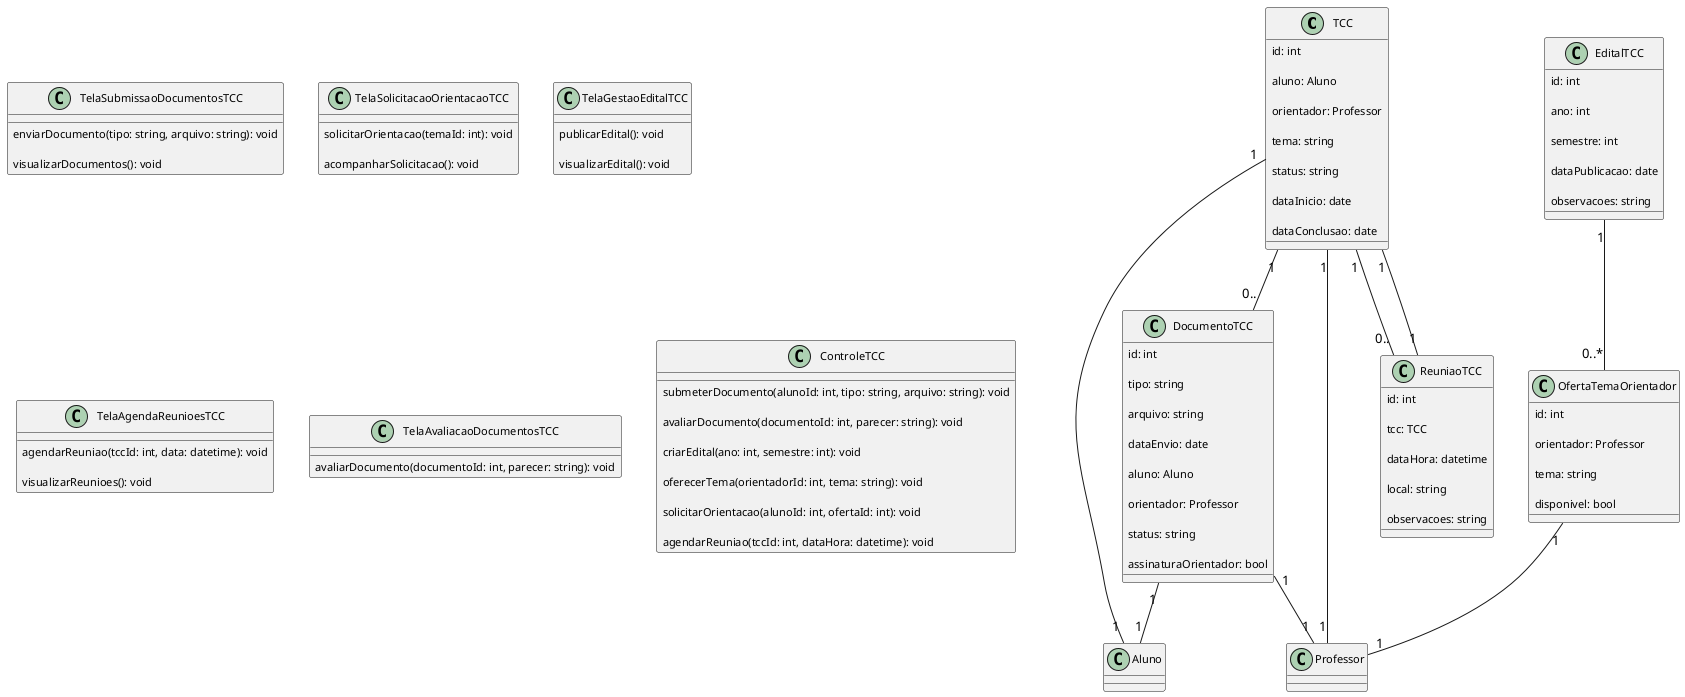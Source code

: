 @startuml
' Estilo
skinparam classAttributeIconSize 0
skinparam classFontSize 12
skinparam classAttributeFontSize 11
skinparam classMethodFontSize 11

' =======================
' ENTITY
' =======================

class TCC {

id: int

aluno: Aluno

orientador: Professor

tema: string

status: string

dataInicio: date

dataConclusao: date
}

class DocumentoTCC {

id: int

tipo: string

arquivo: string

dataEnvio: date

aluno: Aluno

orientador: Professor

status: string

assinaturaOrientador: bool
}

class EditalTCC {

id: int

ano: int

semestre: int

dataPublicacao: date

observacoes: string
}

class OfertaTemaOrientador {

id: int

orientador: Professor

tema: string

disponivel: bool
}

class ReuniaoTCC {

id: int

tcc: TCC

dataHora: datetime

local: string

observacoes: string
}

' =======================
' BOUNDARY
' =======================

class TelaSubmissaoDocumentosTCC {

enviarDocumento(tipo: string, arquivo: string): void

visualizarDocumentos(): void
}

class TelaSolicitacaoOrientacaoTCC {

solicitarOrientacao(temaId: int): void

acompanharSolicitacao(): void
}

class TelaGestaoEditalTCC {

publicarEdital(): void

visualizarEdital(): void
}

class TelaAgendaReunioesTCC {

agendarReuniao(tccId: int, data: datetime): void

visualizarReunioes(): void
}

class TelaAvaliacaoDocumentosTCC {

avaliarDocumento(documentoId: int, parecer: string): void
}

' =======================
' CONTROL
' =======================

class ControleTCC {

submeterDocumento(alunoId: int, tipo: string, arquivo: string): void

avaliarDocumento(documentoId: int, parecer: string): void

criarEdital(ano: int, semestre: int): void

oferecerTema(orientadorId: int, tema: string): void

solicitarOrientacao(alunoId: int, ofertaId: int): void

agendarReuniao(tccId: int, dataHora: datetime): void
}

' =======================
' RELACIONAMENTOS
' =======================

TCC "1" -- "1" Aluno
TCC "1" -- "1" Professor
TCC "1" -- "0.." DocumentoTCC
TCC "1" -- "0.." ReuniaoTCC
DocumentoTCC "1" -- "1" Aluno
DocumentoTCC "1" -- "1" Professor
EditalTCC "1" -- "0..*" OfertaTemaOrientador
OfertaTemaOrientador "1" -- "1" Professor
ReuniaoTCC "1" -- "1" TCC

@enduml